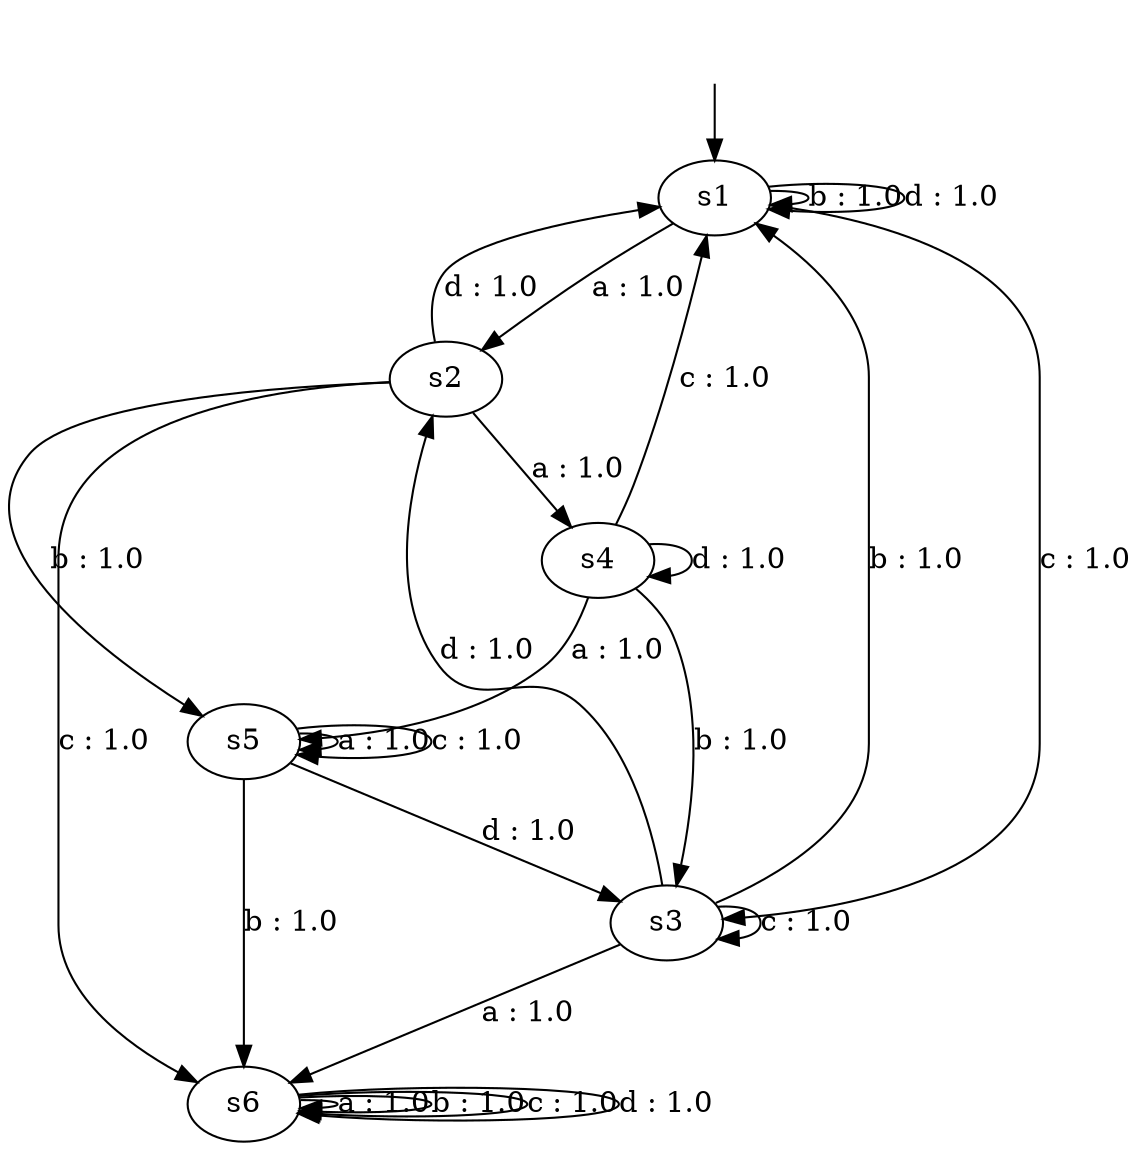 digraph "graphs/aut0" {
s0 [label=s1];
s1 [label=s2];
s2 [label=s3];
s3 [label=s6];
s4 [label=s5];
s5 [label=s4];
s0 -> s1  [label="a : 1.0"];
s0 -> s0  [label="b : 1.0"];
s0 -> s2  [label="c : 1.0"];
s0 -> s0  [label="d : 1.0"];
s1 -> s5  [label="a : 1.0"];
s1 -> s4  [label="b : 1.0"];
s1 -> s3  [label="c : 1.0"];
s1 -> s0  [label="d : 1.0"];
s2 -> s3  [label="a : 1.0"];
s2 -> s0  [label="b : 1.0"];
s2 -> s2  [label="c : 1.0"];
s2 -> s1  [label="d : 1.0"];
s3 -> s3  [label="a : 1.0"];
s3 -> s3  [label="b : 1.0"];
s3 -> s3  [label="c : 1.0"];
s3 -> s3  [label="d : 1.0"];
s4 -> s4  [label="a : 1.0"];
s4 -> s3  [label="b : 1.0"];
s4 -> s4  [label="c : 1.0"];
s4 -> s2  [label="d : 1.0"];
s5 -> s4  [label="a : 1.0"];
s5 -> s2  [label="b : 1.0"];
s5 -> s0  [label="c : 1.0"];
s5 -> s5  [label="d : 1.0"];
__start0 [label="", shape=none];
__start0 -> s0  [label=""];
}
